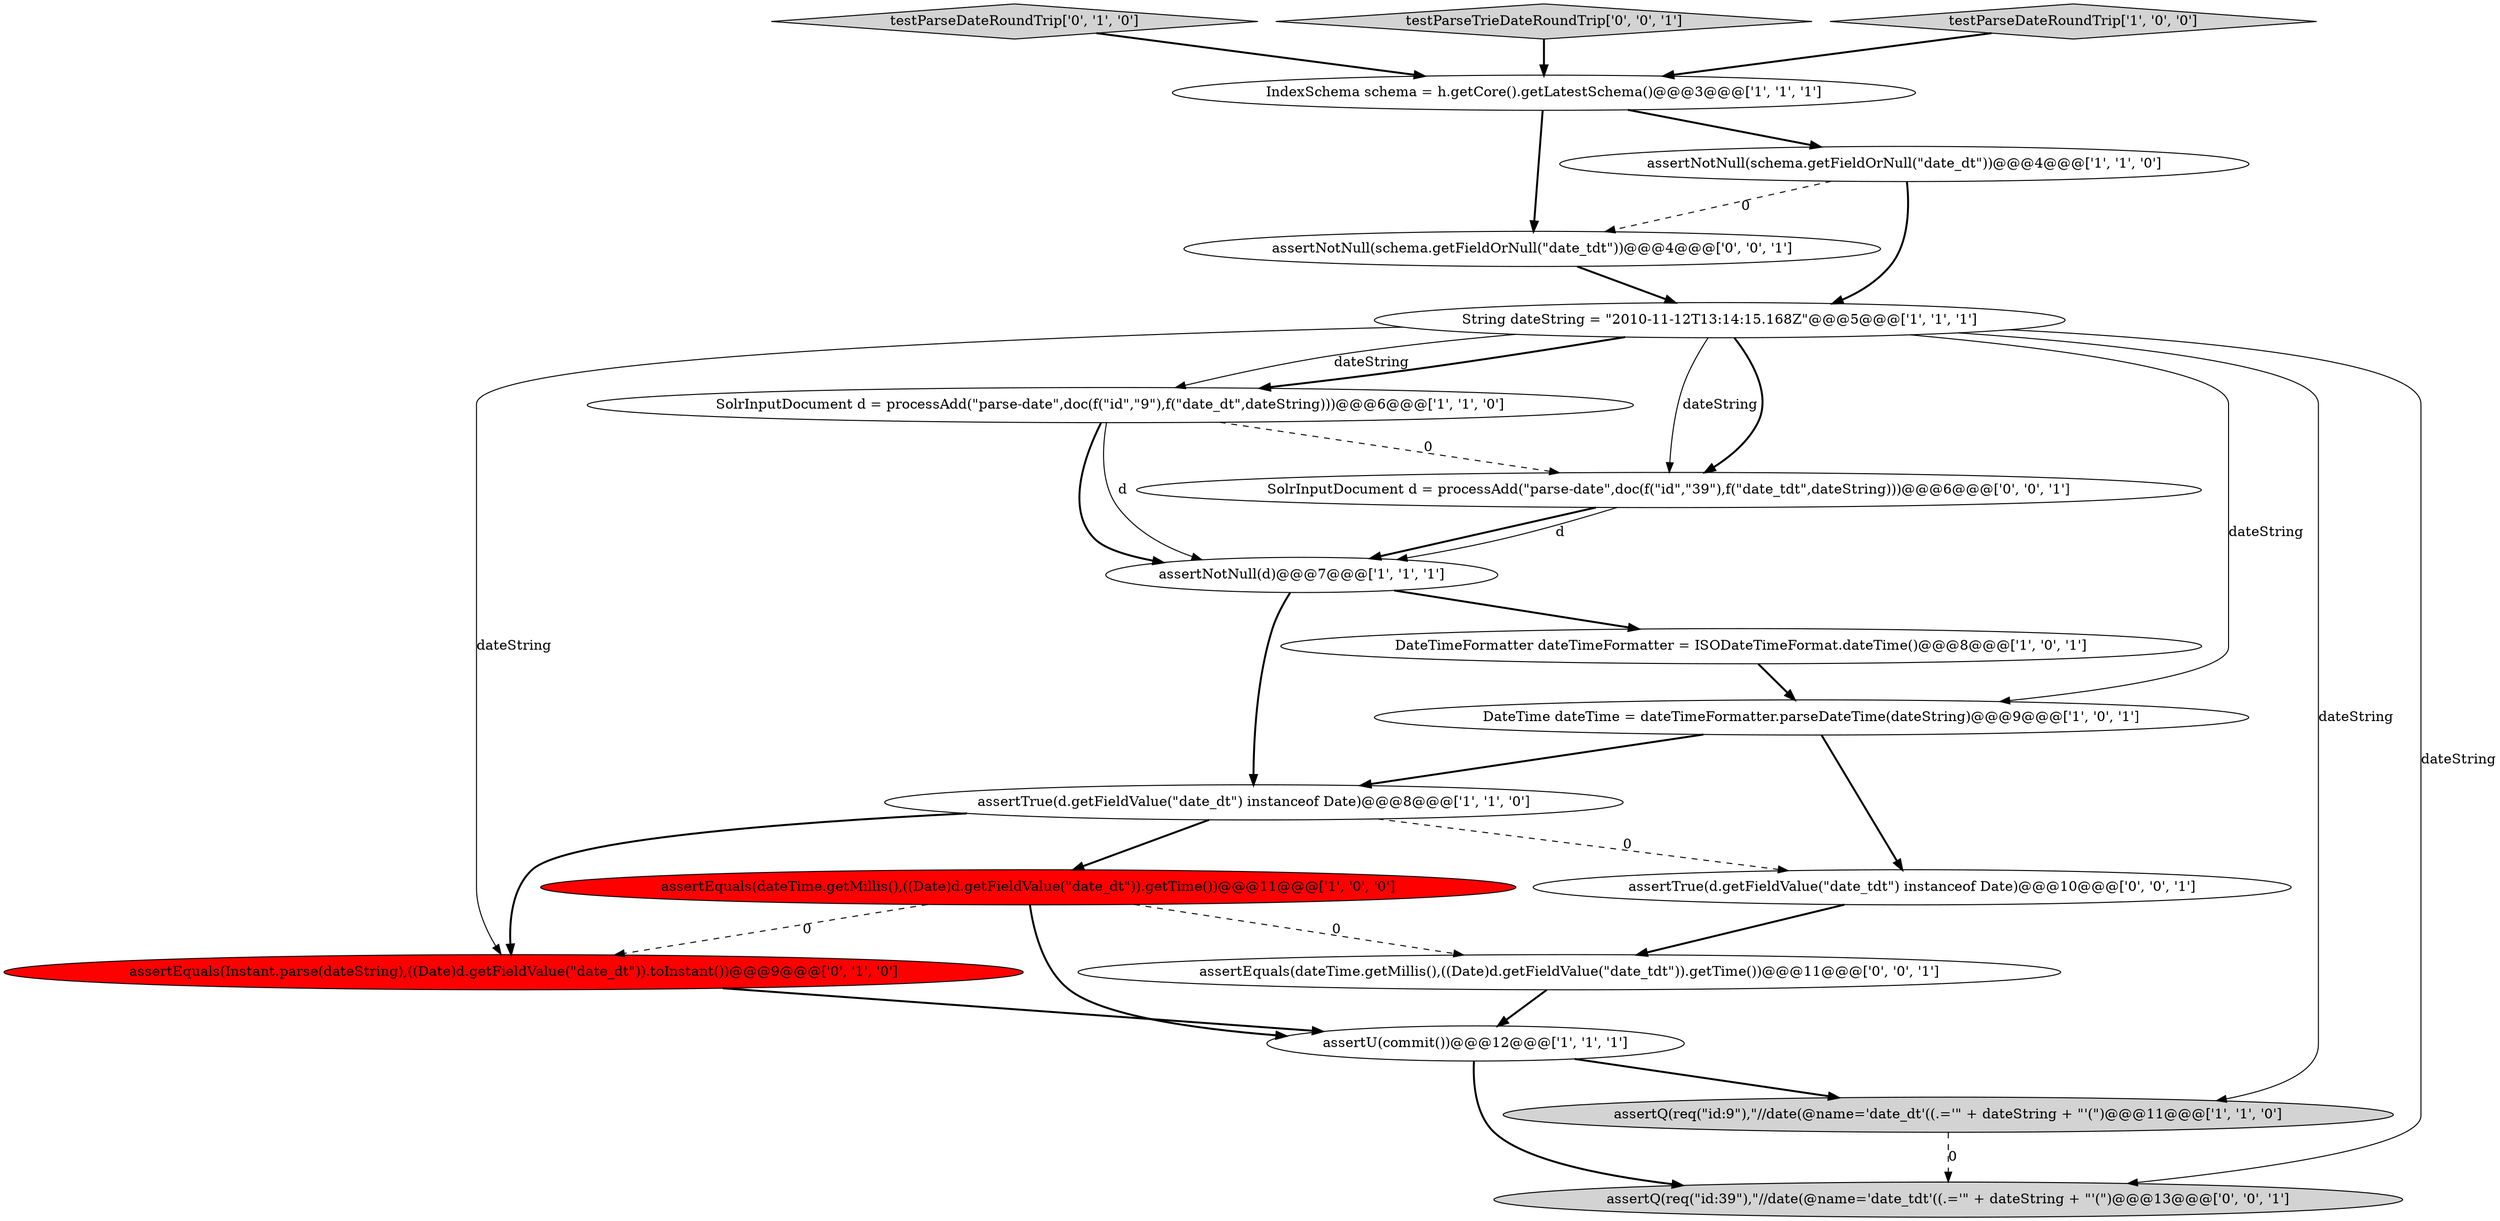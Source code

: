 digraph {
12 [style = filled, label = "assertEquals(Instant.parse(dateString),((Date)d.getFieldValue(\"date_dt\")).toInstant())@@@9@@@['0', '1', '0']", fillcolor = red, shape = ellipse image = "AAA1AAABBB2BBB"];
13 [style = filled, label = "testParseDateRoundTrip['0', '1', '0']", fillcolor = lightgray, shape = diamond image = "AAA0AAABBB2BBB"];
18 [style = filled, label = "testParseTrieDateRoundTrip['0', '0', '1']", fillcolor = lightgray, shape = diamond image = "AAA0AAABBB3BBB"];
19 [style = filled, label = "assertTrue(d.getFieldValue(\"date_tdt\") instanceof Date)@@@10@@@['0', '0', '1']", fillcolor = white, shape = ellipse image = "AAA0AAABBB3BBB"];
1 [style = filled, label = "assertU(commit())@@@12@@@['1', '1', '1']", fillcolor = white, shape = ellipse image = "AAA0AAABBB1BBB"];
5 [style = filled, label = "SolrInputDocument d = processAdd(\"parse-date\",doc(f(\"id\",\"9\"),f(\"date_dt\",dateString)))@@@6@@@['1', '1', '0']", fillcolor = white, shape = ellipse image = "AAA0AAABBB1BBB"];
7 [style = filled, label = "assertQ(req(\"id:9\"),\"//date(@name='date_dt'((.='\" + dateString + \"'(\")@@@11@@@['1', '1', '0']", fillcolor = lightgray, shape = ellipse image = "AAA0AAABBB1BBB"];
0 [style = filled, label = "assertNotNull(d)@@@7@@@['1', '1', '1']", fillcolor = white, shape = ellipse image = "AAA0AAABBB1BBB"];
4 [style = filled, label = "testParseDateRoundTrip['1', '0', '0']", fillcolor = lightgray, shape = diamond image = "AAA0AAABBB1BBB"];
8 [style = filled, label = "IndexSchema schema = h.getCore().getLatestSchema()@@@3@@@['1', '1', '1']", fillcolor = white, shape = ellipse image = "AAA0AAABBB1BBB"];
17 [style = filled, label = "assertNotNull(schema.getFieldOrNull(\"date_tdt\"))@@@4@@@['0', '0', '1']", fillcolor = white, shape = ellipse image = "AAA0AAABBB3BBB"];
10 [style = filled, label = "assertNotNull(schema.getFieldOrNull(\"date_dt\"))@@@4@@@['1', '1', '0']", fillcolor = white, shape = ellipse image = "AAA0AAABBB1BBB"];
15 [style = filled, label = "assertQ(req(\"id:39\"),\"//date(@name='date_tdt'((.='\" + dateString + \"'(\")@@@13@@@['0', '0', '1']", fillcolor = lightgray, shape = ellipse image = "AAA0AAABBB3BBB"];
6 [style = filled, label = "DateTime dateTime = dateTimeFormatter.parseDateTime(dateString)@@@9@@@['1', '0', '1']", fillcolor = white, shape = ellipse image = "AAA0AAABBB1BBB"];
14 [style = filled, label = "SolrInputDocument d = processAdd(\"parse-date\",doc(f(\"id\",\"39\"),f(\"date_tdt\",dateString)))@@@6@@@['0', '0', '1']", fillcolor = white, shape = ellipse image = "AAA0AAABBB3BBB"];
9 [style = filled, label = "assertTrue(d.getFieldValue(\"date_dt\") instanceof Date)@@@8@@@['1', '1', '0']", fillcolor = white, shape = ellipse image = "AAA0AAABBB1BBB"];
2 [style = filled, label = "String dateString = \"2010-11-12T13:14:15.168Z\"@@@5@@@['1', '1', '1']", fillcolor = white, shape = ellipse image = "AAA0AAABBB1BBB"];
3 [style = filled, label = "assertEquals(dateTime.getMillis(),((Date)d.getFieldValue(\"date_dt\")).getTime())@@@11@@@['1', '0', '0']", fillcolor = red, shape = ellipse image = "AAA1AAABBB1BBB"];
16 [style = filled, label = "assertEquals(dateTime.getMillis(),((Date)d.getFieldValue(\"date_tdt\")).getTime())@@@11@@@['0', '0', '1']", fillcolor = white, shape = ellipse image = "AAA0AAABBB3BBB"];
11 [style = filled, label = "DateTimeFormatter dateTimeFormatter = ISODateTimeFormat.dateTime()@@@8@@@['1', '0', '1']", fillcolor = white, shape = ellipse image = "AAA0AAABBB1BBB"];
8->10 [style = bold, label=""];
0->9 [style = bold, label=""];
5->14 [style = dashed, label="0"];
2->12 [style = solid, label="dateString"];
3->1 [style = bold, label=""];
2->6 [style = solid, label="dateString"];
1->15 [style = bold, label=""];
11->6 [style = bold, label=""];
0->11 [style = bold, label=""];
6->19 [style = bold, label=""];
2->5 [style = solid, label="dateString"];
12->1 [style = bold, label=""];
1->7 [style = bold, label=""];
19->16 [style = bold, label=""];
9->19 [style = dashed, label="0"];
8->17 [style = bold, label=""];
2->14 [style = solid, label="dateString"];
3->12 [style = dashed, label="0"];
17->2 [style = bold, label=""];
5->0 [style = bold, label=""];
14->0 [style = bold, label=""];
16->1 [style = bold, label=""];
2->14 [style = bold, label=""];
10->17 [style = dashed, label="0"];
7->15 [style = dashed, label="0"];
14->0 [style = solid, label="d"];
9->3 [style = bold, label=""];
4->8 [style = bold, label=""];
10->2 [style = bold, label=""];
18->8 [style = bold, label=""];
9->12 [style = bold, label=""];
2->7 [style = solid, label="dateString"];
2->15 [style = solid, label="dateString"];
6->9 [style = bold, label=""];
13->8 [style = bold, label=""];
5->0 [style = solid, label="d"];
3->16 [style = dashed, label="0"];
2->5 [style = bold, label=""];
}
